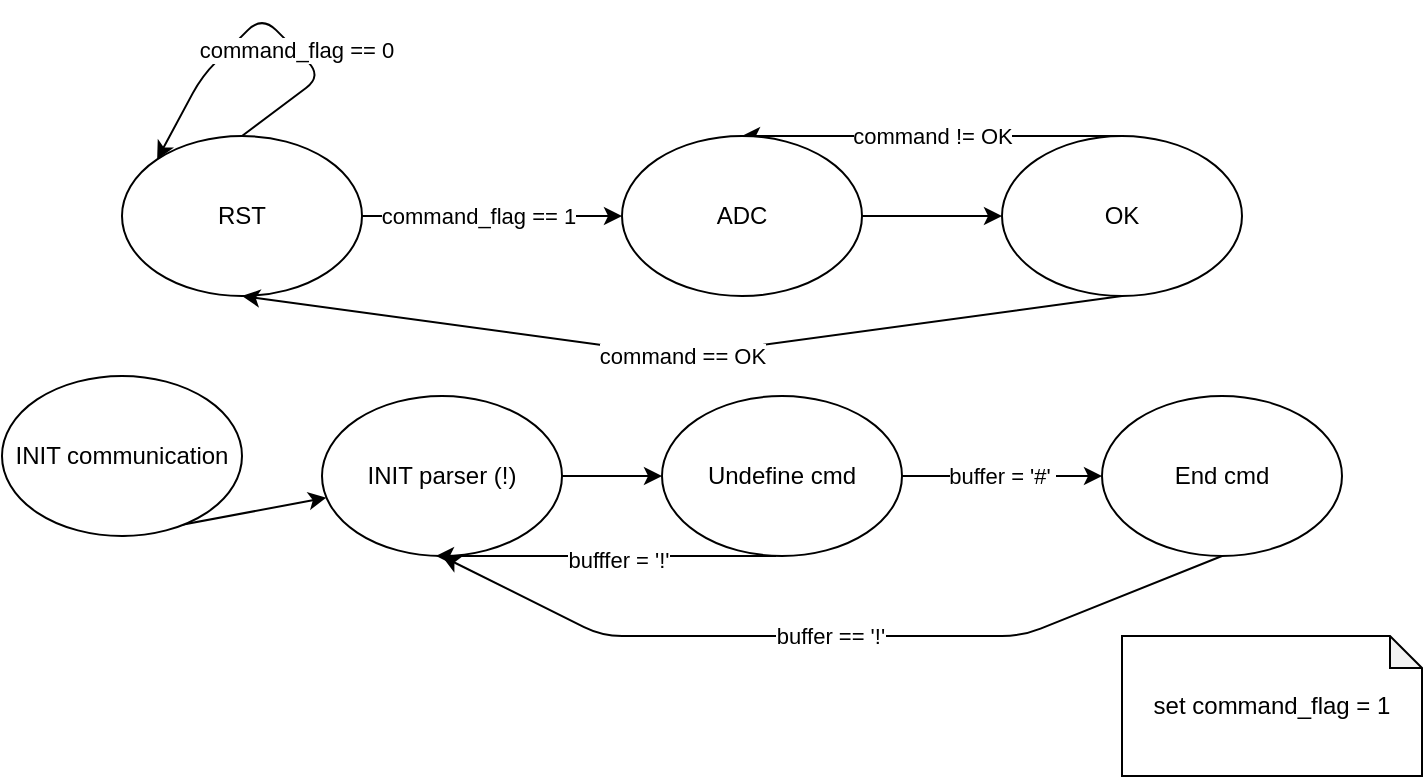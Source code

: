 <mxfile>
    <diagram id="oHWdpKE-K431RGlaIKV7" name="Page-1">
        <mxGraphModel dx="477" dy="342" grid="1" gridSize="10" guides="1" tooltips="1" connect="1" arrows="1" fold="1" page="1" pageScale="1" pageWidth="850" pageHeight="1100" math="0" shadow="0">
            <root>
                <mxCell id="0"/>
                <mxCell id="1" parent="0"/>
                <mxCell id="31" style="edgeStyle=none;html=1;exitX=0.5;exitY=1;exitDx=0;exitDy=0;" parent="1" source="2" target="16" edge="1">
                    <mxGeometry relative="1" as="geometry">
                        <mxPoint x="310" y="430" as="targetPoint"/>
                    </mxGeometry>
                </mxCell>
                <mxCell id="2" value="INIT communication" style="ellipse;whiteSpace=wrap;html=1;" parent="1" vertex="1">
                    <mxGeometry x="80" y="460" width="120" height="80" as="geometry"/>
                </mxCell>
                <mxCell id="15" style="edgeStyle=none;html=1;exitX=1;exitY=0.5;exitDx=0;exitDy=0;entryX=0;entryY=0.5;entryDx=0;entryDy=0;" parent="1" source="3" target="8" edge="1">
                    <mxGeometry relative="1" as="geometry">
                        <mxPoint x="100" y="490.0" as="targetPoint"/>
                    </mxGeometry>
                </mxCell>
                <mxCell id="17" value="command_flag == 1" style="edgeLabel;html=1;align=center;verticalAlign=middle;resizable=0;points=[];" parent="15" vertex="1" connectable="0">
                    <mxGeometry x="-0.218" y="-2" relative="1" as="geometry">
                        <mxPoint x="7" y="-2" as="offset"/>
                    </mxGeometry>
                </mxCell>
                <mxCell id="3" value="RST" style="ellipse;whiteSpace=wrap;html=1;" parent="1" vertex="1">
                    <mxGeometry x="140" y="340" width="120" height="80" as="geometry"/>
                </mxCell>
                <mxCell id="36" style="edgeStyle=none;html=1;exitX=1;exitY=0;exitDx=0;exitDy=0;entryX=0;entryY=0;entryDx=0;entryDy=0;" parent="1" source="5" target="5" edge="1">
                    <mxGeometry relative="1" as="geometry">
                        <mxPoint x="660" y="190" as="targetPoint"/>
                    </mxGeometry>
                </mxCell>
                <mxCell id="39" value="command != OK" style="edgeStyle=none;html=1;exitX=0.5;exitY=0;exitDx=0;exitDy=0;entryX=0.5;entryY=0;entryDx=0;entryDy=0;" parent="1" source="5" target="8" edge="1">
                    <mxGeometry relative="1" as="geometry"/>
                </mxCell>
                <mxCell id="40" value="command == OK" style="edgeStyle=none;html=1;exitX=0.5;exitY=1;exitDx=0;exitDy=0;entryX=0.5;entryY=1;entryDx=0;entryDy=0;" parent="1" source="5" target="3" edge="1">
                    <mxGeometry relative="1" as="geometry">
                        <Array as="points">
                            <mxPoint x="420" y="450"/>
                        </Array>
                    </mxGeometry>
                </mxCell>
                <mxCell id="5" value="OK" style="ellipse;whiteSpace=wrap;html=1;" parent="1" vertex="1">
                    <mxGeometry x="580" y="340" width="120" height="80" as="geometry"/>
                </mxCell>
                <mxCell id="34" style="edgeStyle=none;html=1;exitX=1;exitY=0.5;exitDx=0;exitDy=0;entryX=0;entryY=0.5;entryDx=0;entryDy=0;" parent="1" source="8" target="5" edge="1">
                    <mxGeometry relative="1" as="geometry"/>
                </mxCell>
                <mxCell id="8" value="ADC" style="ellipse;whiteSpace=wrap;html=1;" parent="1" vertex="1">
                    <mxGeometry x="390" y="340" width="120" height="80" as="geometry"/>
                </mxCell>
                <mxCell id="11" value="command_flag == 0" style="edgeStyle=none;html=1;exitX=0.5;exitY=0;exitDx=0;exitDy=0;entryX=0;entryY=0;entryDx=0;entryDy=0;" parent="1" source="3" target="3" edge="1">
                    <mxGeometry x="-0.246" relative="1" as="geometry">
                        <Array as="points">
                            <mxPoint x="240" y="310"/>
                            <mxPoint x="210" y="280"/>
                            <mxPoint x="180" y="310"/>
                        </Array>
                        <mxPoint as="offset"/>
                    </mxGeometry>
                </mxCell>
                <mxCell id="26" style="edgeStyle=none;html=1;exitX=1;exitY=0.5;exitDx=0;exitDy=0;" parent="1" source="16" edge="1">
                    <mxGeometry relative="1" as="geometry">
                        <mxPoint x="410" y="510" as="targetPoint"/>
                    </mxGeometry>
                </mxCell>
                <mxCell id="16" value="INIT parser (!)" style="ellipse;whiteSpace=wrap;html=1;" parent="1" vertex="1">
                    <mxGeometry x="240" y="470" width="120" height="80" as="geometry"/>
                </mxCell>
                <mxCell id="32" style="edgeStyle=none;html=1;exitX=0.5;exitY=1;exitDx=0;exitDy=0;entryX=0.5;entryY=1;entryDx=0;entryDy=0;" parent="1" edge="1">
                    <mxGeometry relative="1" as="geometry">
                        <mxPoint x="467" y="550" as="sourcePoint"/>
                        <mxPoint x="297" y="550" as="targetPoint"/>
                    </mxGeometry>
                </mxCell>
                <mxCell id="33" value="bufffer = '!'" style="edgeLabel;html=1;align=center;verticalAlign=middle;resizable=0;points=[];" parent="32" vertex="1" connectable="0">
                    <mxGeometry x="-0.063" y="2" relative="1" as="geometry">
                        <mxPoint as="offset"/>
                    </mxGeometry>
                </mxCell>
                <mxCell id="27" value="Undefine cmd" style="ellipse;whiteSpace=wrap;html=1;" parent="1" vertex="1">
                    <mxGeometry x="410" y="470" width="120" height="80" as="geometry"/>
                </mxCell>
                <mxCell id="41" value="buffer == '!'" style="edgeStyle=none;html=1;exitX=0.5;exitY=1;exitDx=0;exitDy=0;" edge="1" parent="1" source="29">
                    <mxGeometry relative="1" as="geometry">
                        <mxPoint x="300" y="550.167" as="targetPoint"/>
                        <Array as="points">
                            <mxPoint x="590" y="590"/>
                            <mxPoint x="490" y="590"/>
                            <mxPoint x="380" y="590"/>
                        </Array>
                    </mxGeometry>
                </mxCell>
                <mxCell id="29" value="End cmd" style="ellipse;whiteSpace=wrap;html=1;" parent="1" vertex="1">
                    <mxGeometry x="630" y="470" width="120" height="80" as="geometry"/>
                </mxCell>
                <mxCell id="30" value="buffer = '#'&amp;nbsp;" style="endArrow=classic;html=1;exitX=1;exitY=0.5;exitDx=0;exitDy=0;entryX=0;entryY=0.5;entryDx=0;entryDy=0;" parent="1" source="27" target="29" edge="1">
                    <mxGeometry width="50" height="50" relative="1" as="geometry">
                        <mxPoint x="550" y="390" as="sourcePoint"/>
                        <mxPoint x="600" y="340" as="targetPoint"/>
                        <Array as="points">
                            <mxPoint x="560" y="510"/>
                        </Array>
                    </mxGeometry>
                </mxCell>
                <mxCell id="42" value="set command_flag = 1" style="shape=note;whiteSpace=wrap;html=1;backgroundOutline=1;darkOpacity=0.05;size=16;" vertex="1" parent="1">
                    <mxGeometry x="640" y="590" width="150" height="70" as="geometry"/>
                </mxCell>
            </root>
        </mxGraphModel>
    </diagram>
</mxfile>